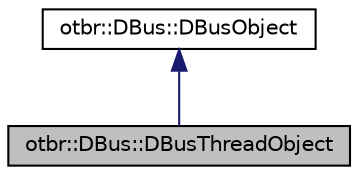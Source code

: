 digraph "otbr::DBus::DBusThreadObject"
{
  edge [fontname="Helvetica",fontsize="10",labelfontname="Helvetica",labelfontsize="10"];
  node [fontname="Helvetica",fontsize="10",shape=record];
  Node2 [label="otbr::DBus::DBusThreadObject",height=0.2,width=0.4,color="black", fillcolor="grey75", style="filled", fontcolor="black"];
  Node3 -> Node2 [dir="back",color="midnightblue",fontsize="10",style="solid",fontname="Helvetica"];
  Node3 [label="otbr::DBus::DBusObject",height=0.2,width=0.4,color="black", fillcolor="white", style="filled",URL="$da/d4d/classotbr_1_1DBus_1_1DBusObject.html",tooltip="This class is a base class for implementing a d-bus object. "];
}
